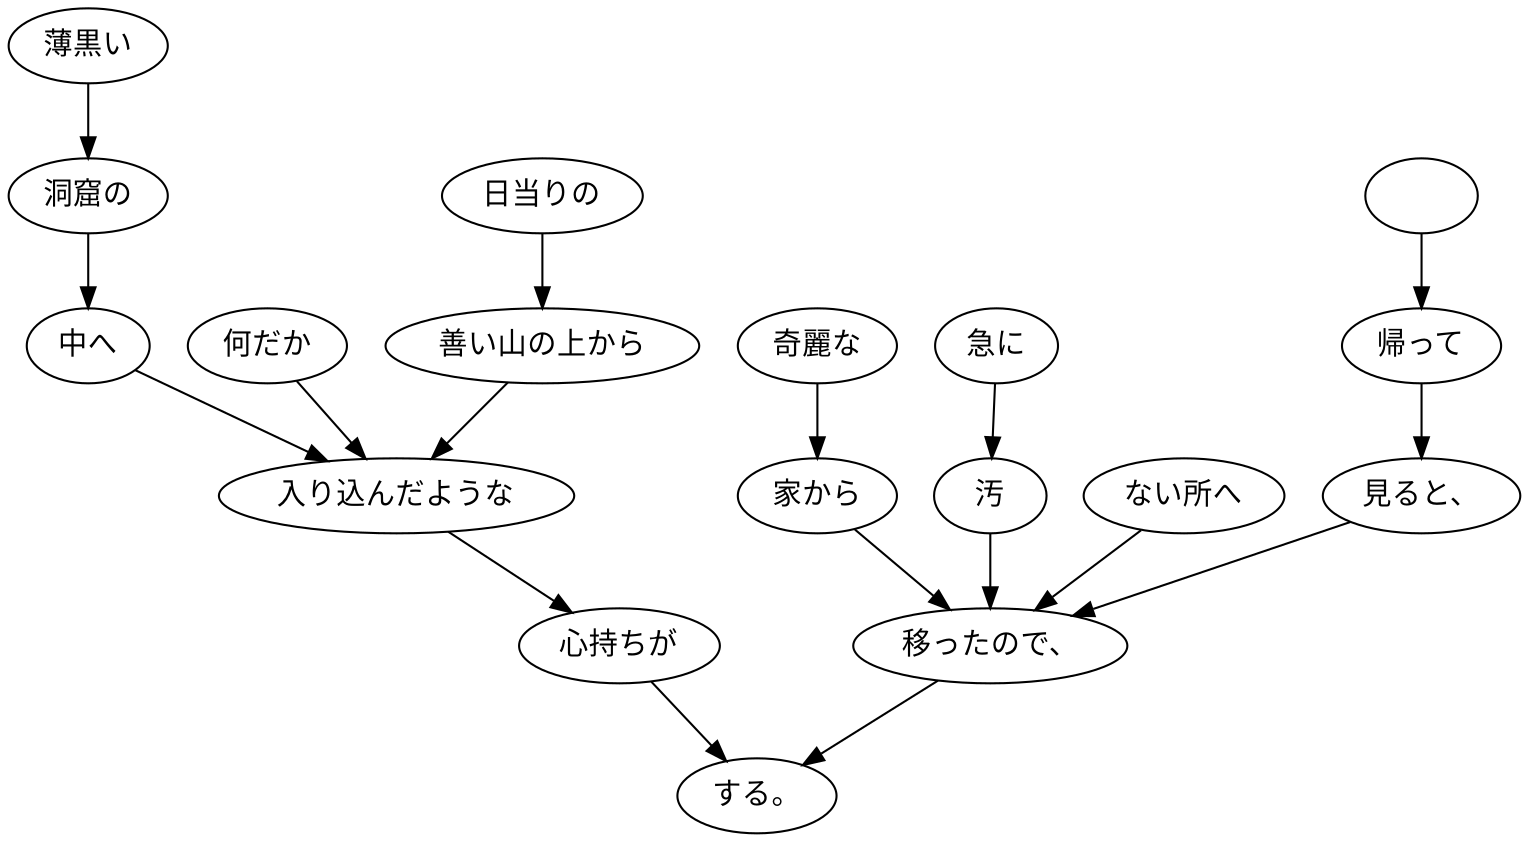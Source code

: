 digraph graph1923 {
	node0 [label="　"];
	node1 [label="帰って"];
	node2 [label="見ると、"];
	node3 [label="奇麗な"];
	node4 [label="家から"];
	node5 [label="急に"];
	node6 [label="汚"];
	node7 [label="ない所へ"];
	node8 [label="移ったので、"];
	node9 [label="何だか"];
	node10 [label="日当りの"];
	node11 [label="善い山の上から"];
	node12 [label="薄黒い"];
	node13 [label="洞窟の"];
	node14 [label="中へ"];
	node15 [label="入り込んだような"];
	node16 [label="心持ちが"];
	node17 [label="する。"];
	node0 -> node1;
	node1 -> node2;
	node2 -> node8;
	node3 -> node4;
	node4 -> node8;
	node5 -> node6;
	node6 -> node8;
	node7 -> node8;
	node8 -> node17;
	node9 -> node15;
	node10 -> node11;
	node11 -> node15;
	node12 -> node13;
	node13 -> node14;
	node14 -> node15;
	node15 -> node16;
	node16 -> node17;
}
